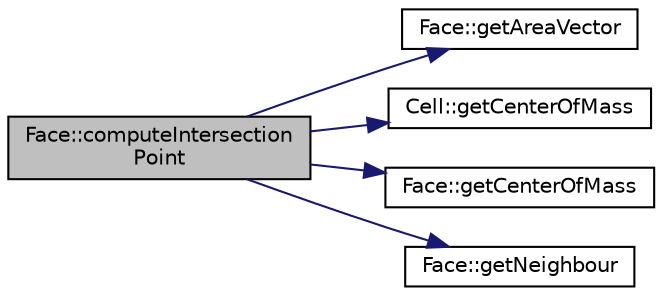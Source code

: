 digraph "Face::computeIntersectionPoint"
{
 // LATEX_PDF_SIZE
  bgcolor="transparent";
  edge [fontname="Helvetica",fontsize="10",labelfontname="Helvetica",labelfontsize="10"];
  node [fontname="Helvetica",fontsize="10",shape=record];
  rankdir="LR";
  Node1 [label="Face::computeIntersection\lPoint",height=0.2,width=0.4,color="black", fillcolor="grey75", style="filled", fontcolor="black",tooltip=" "];
  Node1 -> Node2 [color="midnightblue",fontsize="10",style="solid",fontname="Helvetica"];
  Node2 [label="Face::getAreaVector",height=0.2,width=0.4,color="black",URL="$classFace.html#adb84ea7c362dfcf1e7e8f350f47593c0",tooltip=" "];
  Node1 -> Node3 [color="midnightblue",fontsize="10",style="solid",fontname="Helvetica"];
  Node3 [label="Cell::getCenterOfMass",height=0.2,width=0.4,color="black",URL="$classCell.html#a2b454c65d710f2c8d552d8110853515f",tooltip=" "];
  Node1 -> Node4 [color="midnightblue",fontsize="10",style="solid",fontname="Helvetica"];
  Node4 [label="Face::getCenterOfMass",height=0.2,width=0.4,color="black",URL="$classFace.html#ae92dcf0e836f4214917cde6c73b4692d",tooltip=" "];
  Node1 -> Node5 [color="midnightblue",fontsize="10",style="solid",fontname="Helvetica"];
  Node5 [label="Face::getNeighbour",height=0.2,width=0.4,color="black",URL="$classFace.html#a33743516939cc902d33a0845f2ce53db",tooltip=" "];
}
